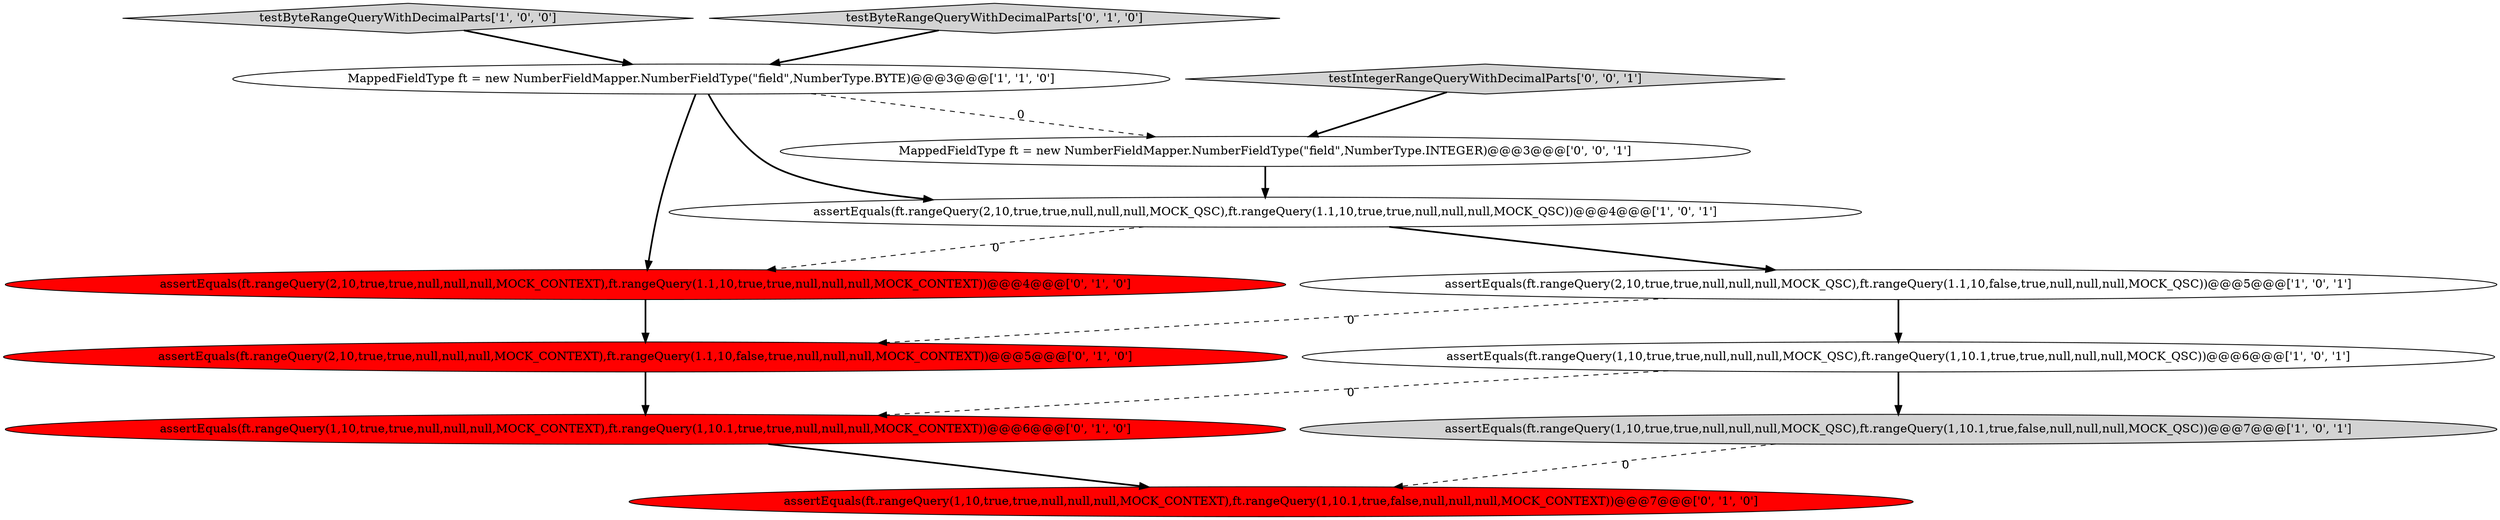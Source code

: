 digraph {
5 [style = filled, label = "assertEquals(ft.rangeQuery(1,10,true,true,null,null,null,MOCK_QSC),ft.rangeQuery(1,10.1,true,false,null,null,null,MOCK_QSC))@@@7@@@['1', '0', '1']", fillcolor = lightgray, shape = ellipse image = "AAA0AAABBB1BBB"];
6 [style = filled, label = "assertEquals(ft.rangeQuery(1,10,true,true,null,null,null,MOCK_CONTEXT),ft.rangeQuery(1,10.1,true,true,null,null,null,MOCK_CONTEXT))@@@6@@@['0', '1', '0']", fillcolor = red, shape = ellipse image = "AAA1AAABBB2BBB"];
8 [style = filled, label = "assertEquals(ft.rangeQuery(2,10,true,true,null,null,null,MOCK_CONTEXT),ft.rangeQuery(1.1,10,true,true,null,null,null,MOCK_CONTEXT))@@@4@@@['0', '1', '0']", fillcolor = red, shape = ellipse image = "AAA1AAABBB2BBB"];
4 [style = filled, label = "testByteRangeQueryWithDecimalParts['1', '0', '0']", fillcolor = lightgray, shape = diamond image = "AAA0AAABBB1BBB"];
7 [style = filled, label = "testByteRangeQueryWithDecimalParts['0', '1', '0']", fillcolor = lightgray, shape = diamond image = "AAA0AAABBB2BBB"];
2 [style = filled, label = "assertEquals(ft.rangeQuery(2,10,true,true,null,null,null,MOCK_QSC),ft.rangeQuery(1.1,10,true,true,null,null,null,MOCK_QSC))@@@4@@@['1', '0', '1']", fillcolor = white, shape = ellipse image = "AAA0AAABBB1BBB"];
10 [style = filled, label = "assertEquals(ft.rangeQuery(1,10,true,true,null,null,null,MOCK_CONTEXT),ft.rangeQuery(1,10.1,true,false,null,null,null,MOCK_CONTEXT))@@@7@@@['0', '1', '0']", fillcolor = red, shape = ellipse image = "AAA1AAABBB2BBB"];
11 [style = filled, label = "testIntegerRangeQueryWithDecimalParts['0', '0', '1']", fillcolor = lightgray, shape = diamond image = "AAA0AAABBB3BBB"];
1 [style = filled, label = "MappedFieldType ft = new NumberFieldMapper.NumberFieldType(\"field\",NumberType.BYTE)@@@3@@@['1', '1', '0']", fillcolor = white, shape = ellipse image = "AAA0AAABBB1BBB"];
3 [style = filled, label = "assertEquals(ft.rangeQuery(2,10,true,true,null,null,null,MOCK_QSC),ft.rangeQuery(1.1,10,false,true,null,null,null,MOCK_QSC))@@@5@@@['1', '0', '1']", fillcolor = white, shape = ellipse image = "AAA0AAABBB1BBB"];
9 [style = filled, label = "assertEquals(ft.rangeQuery(2,10,true,true,null,null,null,MOCK_CONTEXT),ft.rangeQuery(1.1,10,false,true,null,null,null,MOCK_CONTEXT))@@@5@@@['0', '1', '0']", fillcolor = red, shape = ellipse image = "AAA1AAABBB2BBB"];
12 [style = filled, label = "MappedFieldType ft = new NumberFieldMapper.NumberFieldType(\"field\",NumberType.INTEGER)@@@3@@@['0', '0', '1']", fillcolor = white, shape = ellipse image = "AAA0AAABBB3BBB"];
0 [style = filled, label = "assertEquals(ft.rangeQuery(1,10,true,true,null,null,null,MOCK_QSC),ft.rangeQuery(1,10.1,true,true,null,null,null,MOCK_QSC))@@@6@@@['1', '0', '1']", fillcolor = white, shape = ellipse image = "AAA0AAABBB1BBB"];
1->12 [style = dashed, label="0"];
12->2 [style = bold, label=""];
4->1 [style = bold, label=""];
1->2 [style = bold, label=""];
11->12 [style = bold, label=""];
7->1 [style = bold, label=""];
1->8 [style = bold, label=""];
0->6 [style = dashed, label="0"];
5->10 [style = dashed, label="0"];
3->9 [style = dashed, label="0"];
2->8 [style = dashed, label="0"];
6->10 [style = bold, label=""];
3->0 [style = bold, label=""];
2->3 [style = bold, label=""];
9->6 [style = bold, label=""];
0->5 [style = bold, label=""];
8->9 [style = bold, label=""];
}
